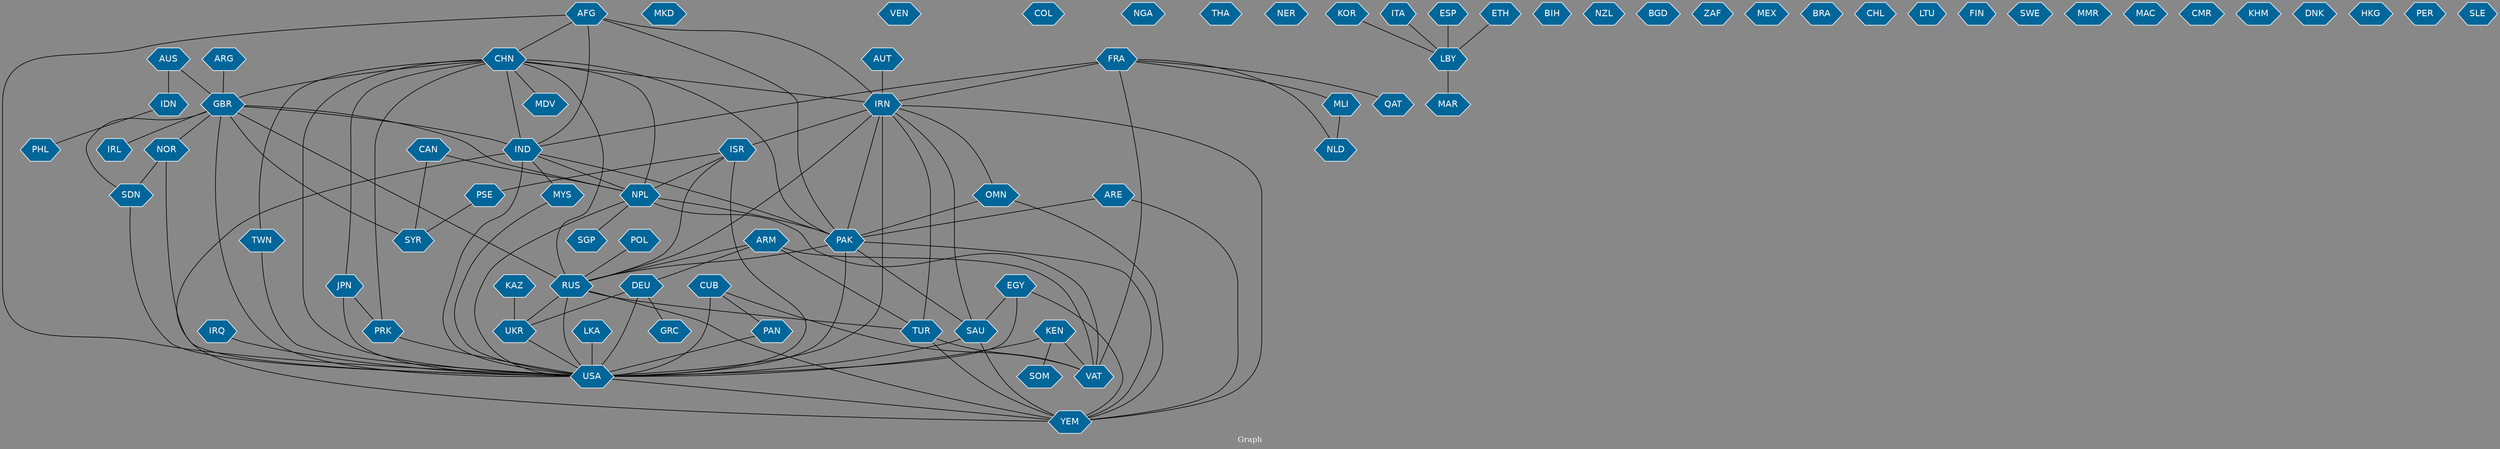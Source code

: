 // Countries together in item graph
graph {
	graph [bgcolor="#888888" fontcolor=white fontsize=12 label="Graph" outputorder=edgesfirst overlap=prism]
	node [color=white fillcolor="#006699" fontcolor=white fontname=Helvetica shape=hexagon style=filled]
	edge [arrowhead=open color=black fontcolor=white fontname=Courier fontsize=12]
		TUR [label=TUR]
		NPL [label=NPL]
		CHN [label=CHN]
		USA [label=USA]
		YEM [label=YEM]
		SAU [label=SAU]
		PAK [label=PAK]
		IND [label=IND]
		GBR [label=GBR]
		EGY [label=EGY]
		MKD [label=MKD]
		ARM [label=ARM]
		VAT [label=VAT]
		VEN [label=VEN]
		IRL [label=IRL]
		SYR [label=SYR]
		SDN [label=SDN]
		NOR [label=NOR]
		PSE [label=PSE]
		KEN [label=KEN]
		COL [label=COL]
		IRN [label=IRN]
		NGA [label=NGA]
		IRQ [label=IRQ]
		UKR [label=UKR]
		AFG [label=AFG]
		JPN [label=JPN]
		SOM [label=SOM]
		THA [label=THA]
		NER [label=NER]
		RUS [label=RUS]
		KOR [label=KOR]
		BIH [label=BIH]
		NZL [label=NZL]
		IDN [label=IDN]
		AUT [label=AUT]
		AUS [label=AUS]
		GRC [label=GRC]
		FRA [label=FRA]
		BGD [label=BGD]
		MYS [label=MYS]
		MLI [label=MLI]
		NLD [label=NLD]
		ISR [label=ISR]
		ZAF [label=ZAF]
		MDV [label=MDV]
		PRK [label=PRK]
		DEU [label=DEU]
		CUB [label=CUB]
		SGP [label=SGP]
		LBY [label=LBY]
		CAN [label=CAN]
		MAR [label=MAR]
		MEX [label=MEX]
		BRA [label=BRA]
		ITA [label=ITA]
		QAT [label=QAT]
		CHL [label=CHL]
		LTU [label=LTU]
		FIN [label=FIN]
		ARE [label=ARE]
		SWE [label=SWE]
		KAZ [label=KAZ]
		ESP [label=ESP]
		MMR [label=MMR]
		MAC [label=MAC]
		CMR [label=CMR]
		ETH [label=ETH]
		PHL [label=PHL]
		KHM [label=KHM]
		DNK [label=DNK]
		ARG [label=ARG]
		TWN [label=TWN]
		HKG [label=HKG]
		LKA [label=LKA]
		PAN [label=PAN]
		PER [label=PER]
		OMN [label=OMN]
		SLE [label=SLE]
		POL [label=POL]
			FRA -- NLD [weight=1]
			CUB -- PAN [weight=1]
			ETH -- LBY [weight=2]
			CHN -- NPL [weight=5]
			FRA -- IRN [weight=2]
			SAU -- YEM [weight=10]
			RUS -- TUR [weight=1]
			MYS -- USA [weight=1]
			ARM -- TUR [weight=2]
			MLI -- NLD [weight=1]
			FRA -- IND [weight=2]
			IND -- MYS [weight=1]
			AFG -- USA [weight=2]
			TUR -- VAT [weight=2]
			CHN -- MDV [weight=1]
			OMN -- PAK [weight=1]
			KAZ -- UKR [weight=1]
			IRN -- ISR [weight=6]
			CHN -- PRK [weight=2]
			CAN -- SYR [weight=1]
			USA -- YEM [weight=2]
			AUT -- IRN [weight=1]
			FRA -- MLI [weight=1]
			PRK -- USA [weight=2]
			PAK -- YEM [weight=5]
			ARM -- DEU [weight=1]
			ARE -- PAK [weight=1]
			CAN -- NPL [weight=1]
			JPN -- USA [weight=4]
			CHN -- USA [weight=11]
			CHN -- GBR [weight=1]
			KEN -- VAT [weight=1]
			EGY -- YEM [weight=1]
			IND -- USA [weight=7]
			CHN -- IND [weight=9]
			CHN -- TWN [weight=1]
			JPN -- PRK [weight=1]
			EGY -- USA [weight=3]
			TUR -- YEM [weight=1]
			GBR -- IND [weight=6]
			GBR -- IRL [weight=2]
			CHN -- JPN [weight=2]
			UKR -- USA [weight=2]
			NPL -- SGP [weight=1]
			KOR -- LBY [weight=1]
			ISR -- USA [weight=2]
			DEU -- GRC [weight=1]
			CUB -- VAT [weight=1]
			GBR -- RUS [weight=1]
			KEN -- SOM [weight=2]
			ARM -- VAT [weight=2]
			IRN -- YEM [weight=9]
			KEN -- USA [weight=2]
			GBR -- SYR [weight=1]
			AUS -- GBR [weight=2]
			GBR -- SDN [weight=1]
			IRN -- RUS [weight=5]
			ISR -- PSE [weight=5]
			IND -- PAK [weight=5]
			PAK -- USA [weight=6]
			LBY -- MAR [weight=1]
			GBR -- NPL [weight=1]
			TWN -- USA [weight=1]
			AFG -- IRN [weight=2]
			AFG -- IND [weight=2]
			IDN -- PHL [weight=1]
			NOR -- SDN [weight=1]
			PAK -- RUS [weight=3]
			RUS -- UKR [weight=4]
			IRN -- USA [weight=17]
			IRN -- TUR [weight=1]
			IRN -- SAU [weight=5]
			ISR -- NPL [weight=1]
			POL -- RUS [weight=1]
			LKA -- USA [weight=1]
			GBR -- USA [weight=2]
			SDN -- USA [weight=1]
			ISR -- RUS [weight=1]
			DEU -- UKR [weight=1]
			OMN -- YEM [weight=1]
			EGY -- SAU [weight=1]
			GBR -- NOR [weight=1]
			ITA -- LBY [weight=1]
			AFG -- CHN [weight=1]
			ARM -- RUS [weight=1]
			IRQ -- USA [weight=2]
			PSE -- SYR [weight=2]
			IRN -- OMN [weight=1]
			AUS -- IDN [weight=2]
			ESP -- LBY [weight=1]
			FRA -- VAT [weight=1]
			ARG -- GBR [weight=1]
			NPL -- VAT [weight=1]
			CHN -- IRN [weight=1]
			NOR -- USA [weight=1]
			NPL -- PAK [weight=1]
			CHN -- RUS [weight=1]
			RUS -- USA [weight=7]
			FRA -- QAT [weight=1]
			IND -- YEM [weight=3]
			DEU -- USA [weight=1]
			PAK -- SAU [weight=3]
			CUB -- USA [weight=13]
			PAN -- USA [weight=1]
			RUS -- YEM [weight=1]
			IRN -- PAK [weight=3]
			ARE -- YEM [weight=1]
			CHN -- PAK [weight=16]
			NPL -- USA [weight=5]
			AFG -- PAK [weight=2]
			IND -- NPL [weight=11]
			SAU -- USA [weight=1]
}